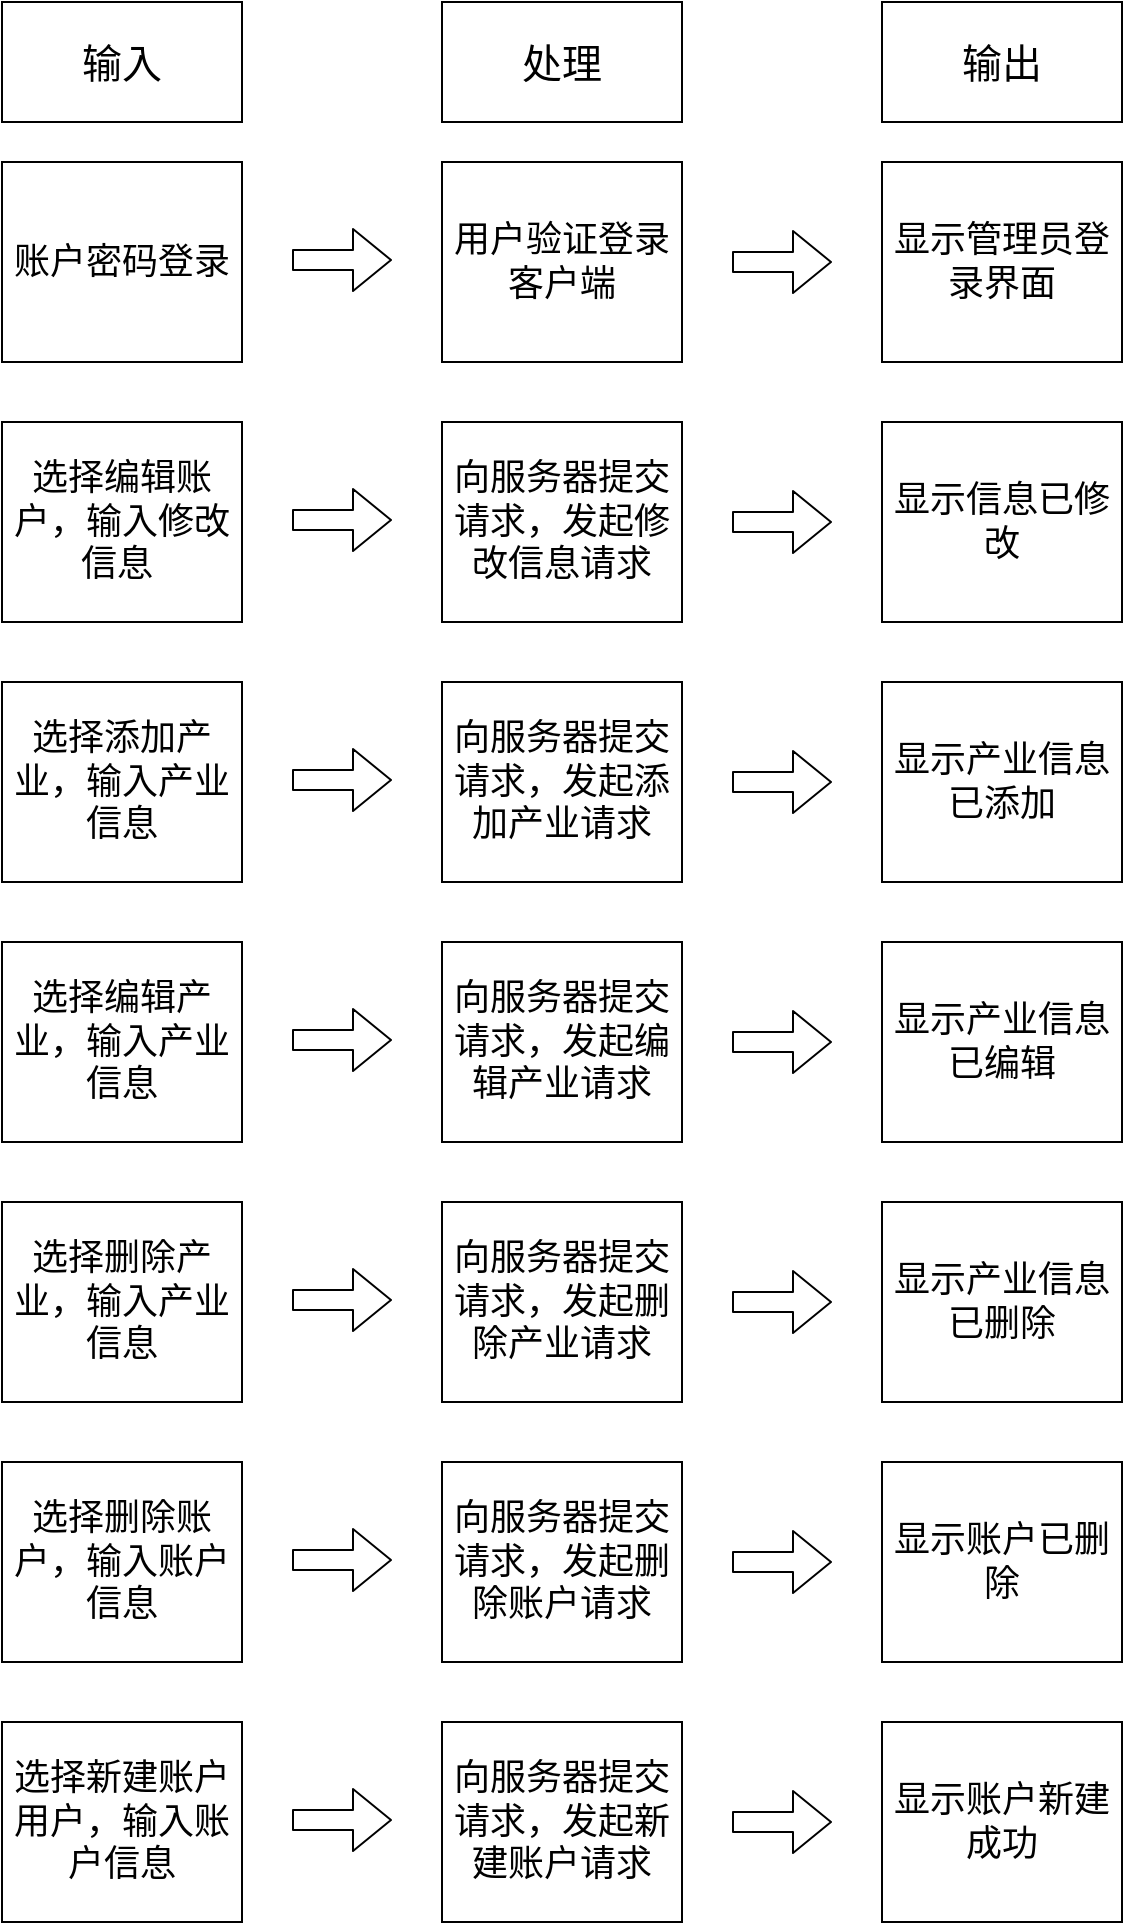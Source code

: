 <mxfile pages="1">
    <diagram id="aaj7mL1S4IDT17MkTl8F" name="第 1 页">
        <mxGraphModel dx="1963" dy="1129" grid="1" gridSize="10" guides="1" tooltips="1" connect="1" arrows="1" fold="1" page="1" pageScale="1" pageWidth="3300" pageHeight="4681" math="0" shadow="0">
            <root>
                <mxCell id="0"/>
                <mxCell id="1" parent="0"/>
                <mxCell id="5" value="&lt;font style=&quot;font-size: 20px&quot;&gt;输入&lt;/font&gt;" style="rounded=0;whiteSpace=wrap;html=1;" parent="1" vertex="1">
                    <mxGeometry x="1310" y="220" width="120" height="60" as="geometry"/>
                </mxCell>
                <mxCell id="6" value="&lt;font style=&quot;font-size: 20px&quot;&gt;处理&lt;/font&gt;" style="rounded=0;whiteSpace=wrap;html=1;" parent="1" vertex="1">
                    <mxGeometry x="1530" y="220" width="120" height="60" as="geometry"/>
                </mxCell>
                <mxCell id="7" value="&lt;span style=&quot;font-size: 20px&quot;&gt;输出&lt;/span&gt;" style="rounded=0;whiteSpace=wrap;html=1;" parent="1" vertex="1">
                    <mxGeometry x="1750" y="220" width="120" height="60" as="geometry"/>
                </mxCell>
                <mxCell id="13" value="&lt;font style=&quot;font-size: 18px&quot;&gt;账户密码登录&lt;/font&gt;" style="rounded=0;whiteSpace=wrap;html=1;" parent="1" vertex="1">
                    <mxGeometry x="1310" y="300" width="120" height="100" as="geometry"/>
                </mxCell>
                <mxCell id="14" value="&lt;font style=&quot;font-size: 18px ; font-weight: normal&quot;&gt;用户验证登录客户端&lt;/font&gt;" style="rounded=0;whiteSpace=wrap;html=1;fontStyle=1" parent="1" vertex="1">
                    <mxGeometry x="1530" y="300" width="120" height="100" as="geometry"/>
                </mxCell>
                <mxCell id="15" value="&lt;font style=&quot;font-size: 18px ; font-weight: normal&quot;&gt;显示管理员登录界面&lt;/font&gt;" style="rounded=0;whiteSpace=wrap;html=1;fontStyle=1" parent="1" vertex="1">
                    <mxGeometry x="1750" y="300" width="120" height="100" as="geometry"/>
                </mxCell>
                <mxCell id="16" value="" style="shape=flexArrow;endArrow=classic;html=1;" parent="1" edge="1">
                    <mxGeometry width="50" height="50" relative="1" as="geometry">
                        <mxPoint x="1455" y="349" as="sourcePoint"/>
                        <mxPoint x="1505" y="349" as="targetPoint"/>
                    </mxGeometry>
                </mxCell>
                <mxCell id="17" value="" style="shape=flexArrow;endArrow=classic;html=1;" parent="1" edge="1">
                    <mxGeometry width="50" height="50" relative="1" as="geometry">
                        <mxPoint x="1675" y="350" as="sourcePoint"/>
                        <mxPoint x="1725" y="350" as="targetPoint"/>
                    </mxGeometry>
                </mxCell>
                <mxCell id="19" value="&lt;font style=&quot;font-size: 18px;&quot;&gt;选择编辑账户，输入修改信息&amp;nbsp;&lt;/font&gt;" style="rounded=0;whiteSpace=wrap;html=1;fontSize=18;" parent="1" vertex="1">
                    <mxGeometry x="1310" y="430" width="120" height="100" as="geometry"/>
                </mxCell>
                <mxCell id="20" value="&lt;font style=&quot;font-size: 18px;&quot;&gt;向服务器提交请求，发起修改信息请求&lt;/font&gt;" style="rounded=0;whiteSpace=wrap;html=1;fontStyle=0;fontSize=18;" parent="1" vertex="1">
                    <mxGeometry x="1530" y="430" width="120" height="100" as="geometry"/>
                </mxCell>
                <mxCell id="21" value="&lt;font style=&quot;font-size: 18px;&quot;&gt;显示信息已修改&lt;/font&gt;" style="rounded=0;whiteSpace=wrap;html=1;fontStyle=0;fontSize=18;" parent="1" vertex="1">
                    <mxGeometry x="1750" y="430" width="120" height="100" as="geometry"/>
                </mxCell>
                <mxCell id="22" value="" style="shape=flexArrow;endArrow=classic;html=1;fontSize=18;" parent="1" edge="1">
                    <mxGeometry width="50" height="50" relative="1" as="geometry">
                        <mxPoint x="1455" y="479" as="sourcePoint"/>
                        <mxPoint x="1505" y="479" as="targetPoint"/>
                    </mxGeometry>
                </mxCell>
                <mxCell id="23" value="" style="shape=flexArrow;endArrow=classic;html=1;fontSize=18;" parent="1" edge="1">
                    <mxGeometry width="50" height="50" relative="1" as="geometry">
                        <mxPoint x="1675" y="480" as="sourcePoint"/>
                        <mxPoint x="1725" y="480" as="targetPoint"/>
                    </mxGeometry>
                </mxCell>
                <mxCell id="35" value="&lt;font style=&quot;font-size: 18px;&quot;&gt;选择添加产业，输入产业信息&lt;/font&gt;" style="rounded=0;whiteSpace=wrap;html=1;fontSize=18;" parent="1" vertex="1">
                    <mxGeometry x="1310" y="560" width="120" height="100" as="geometry"/>
                </mxCell>
                <mxCell id="36" value="&lt;font style=&quot;font-size: 18px;&quot;&gt;向服务器提交请求，发起添加产业请求&lt;/font&gt;" style="rounded=0;whiteSpace=wrap;html=1;fontStyle=0;fontSize=18;" parent="1" vertex="1">
                    <mxGeometry x="1530" y="560" width="120" height="100" as="geometry"/>
                </mxCell>
                <mxCell id="37" value="&lt;font style=&quot;font-size: 18px;&quot;&gt;显示产业信息已添加&lt;/font&gt;" style="rounded=0;whiteSpace=wrap;html=1;fontStyle=0;fontSize=18;" parent="1" vertex="1">
                    <mxGeometry x="1750" y="560" width="120" height="100" as="geometry"/>
                </mxCell>
                <mxCell id="38" value="" style="shape=flexArrow;endArrow=classic;html=1;fontSize=18;" parent="1" edge="1">
                    <mxGeometry width="50" height="50" relative="1" as="geometry">
                        <mxPoint x="1455" y="609" as="sourcePoint"/>
                        <mxPoint x="1505" y="609" as="targetPoint"/>
                    </mxGeometry>
                </mxCell>
                <mxCell id="39" value="" style="shape=flexArrow;endArrow=classic;html=1;fontSize=18;" parent="1" edge="1">
                    <mxGeometry width="50" height="50" relative="1" as="geometry">
                        <mxPoint x="1675" y="610" as="sourcePoint"/>
                        <mxPoint x="1725" y="610" as="targetPoint"/>
                    </mxGeometry>
                </mxCell>
                <mxCell id="40" value="&lt;span style=&quot;font-size: 18px; white-space: normal;&quot;&gt;选择编辑产业，输入产业信息&lt;/span&gt;" style="rounded=0;whiteSpace=wrap;html=1;fontSize=18;" parent="1" vertex="1">
                    <mxGeometry x="1310" y="690" width="120" height="100" as="geometry"/>
                </mxCell>
                <mxCell id="41" value="&lt;span style=&quot;font-size: 18px; font-weight: 400; white-space: normal;&quot;&gt;向服务器提交请求，发起编辑产业请求&lt;/span&gt;" style="rounded=0;whiteSpace=wrap;html=1;fontStyle=1;fontSize=18;" parent="1" vertex="1">
                    <mxGeometry x="1530" y="690" width="120" height="100" as="geometry"/>
                </mxCell>
                <mxCell id="42" value="&lt;span style=&quot;font-size: 18px; white-space: normal;&quot;&gt;显示产业信息已编辑&lt;/span&gt;" style="rounded=0;whiteSpace=wrap;html=1;fontStyle=0;fontSize=18;" parent="1" vertex="1">
                    <mxGeometry x="1750" y="690" width="120" height="100" as="geometry"/>
                </mxCell>
                <mxCell id="43" value="" style="shape=flexArrow;endArrow=classic;html=1;fontSize=18;" parent="1" edge="1">
                    <mxGeometry width="50" height="50" relative="1" as="geometry">
                        <mxPoint x="1455" y="739" as="sourcePoint"/>
                        <mxPoint x="1505" y="739" as="targetPoint"/>
                    </mxGeometry>
                </mxCell>
                <mxCell id="44" value="" style="shape=flexArrow;endArrow=classic;html=1;fontSize=18;" parent="1" edge="1">
                    <mxGeometry width="50" height="50" relative="1" as="geometry">
                        <mxPoint x="1675" y="740" as="sourcePoint"/>
                        <mxPoint x="1725" y="740" as="targetPoint"/>
                    </mxGeometry>
                </mxCell>
                <mxCell id="45" value="&lt;span style=&quot;font-size: 18px; white-space: normal;&quot;&gt;选择删除产业，输入产业信息&lt;/span&gt;" style="rounded=0;whiteSpace=wrap;html=1;fontSize=18;" parent="1" vertex="1">
                    <mxGeometry x="1310" y="820" width="120" height="100" as="geometry"/>
                </mxCell>
                <mxCell id="46" value="&lt;span style=&quot;font-size: 18px; font-weight: 400; white-space: normal;&quot;&gt;向服务器提交请求，发起删除产业请求&lt;/span&gt;" style="rounded=0;whiteSpace=wrap;html=1;fontStyle=1;fontSize=18;" parent="1" vertex="1">
                    <mxGeometry x="1530" y="820" width="120" height="100" as="geometry"/>
                </mxCell>
                <mxCell id="47" value="&lt;span style=&quot;font-size: 18px; white-space: normal;&quot;&gt;显示产业信息已删除&lt;/span&gt;" style="rounded=0;whiteSpace=wrap;html=1;fontStyle=0;fontSize=18;" parent="1" vertex="1">
                    <mxGeometry x="1750" y="820" width="120" height="100" as="geometry"/>
                </mxCell>
                <mxCell id="48" value="" style="shape=flexArrow;endArrow=classic;html=1;fontSize=18;" parent="1" edge="1">
                    <mxGeometry width="50" height="50" relative="1" as="geometry">
                        <mxPoint x="1455" y="869" as="sourcePoint"/>
                        <mxPoint x="1505" y="869" as="targetPoint"/>
                    </mxGeometry>
                </mxCell>
                <mxCell id="49" value="" style="shape=flexArrow;endArrow=classic;html=1;fontSize=18;" parent="1" edge="1">
                    <mxGeometry width="50" height="50" relative="1" as="geometry">
                        <mxPoint x="1675" y="870" as="sourcePoint"/>
                        <mxPoint x="1725" y="870" as="targetPoint"/>
                    </mxGeometry>
                </mxCell>
                <mxCell id="50" value="&lt;font style=&quot;font-size: 18px;&quot;&gt;选择删除账户，输入账户信息&lt;/font&gt;" style="rounded=0;whiteSpace=wrap;html=1;fontSize=18;" parent="1" vertex="1">
                    <mxGeometry x="1310" y="950" width="120" height="100" as="geometry"/>
                </mxCell>
                <mxCell id="51" value="&lt;span style=&quot;font-weight: normal; font-size: 18px;&quot;&gt;&lt;font style=&quot;font-size: 18px;&quot;&gt;向服务器提交请求，发起删除账户请求&lt;/font&gt;&lt;/span&gt;" style="rounded=0;whiteSpace=wrap;html=1;fontStyle=1;fontSize=18;" parent="1" vertex="1">
                    <mxGeometry x="1530" y="950" width="120" height="100" as="geometry"/>
                </mxCell>
                <mxCell id="52" value="&lt;font style=&quot;font-size: 18px; font-weight: normal;&quot;&gt;显示账户已删除&lt;/font&gt;" style="rounded=0;whiteSpace=wrap;html=1;fontStyle=1;fontSize=18;" parent="1" vertex="1">
                    <mxGeometry x="1750" y="950" width="120" height="100" as="geometry"/>
                </mxCell>
                <mxCell id="53" value="" style="shape=flexArrow;endArrow=classic;html=1;fontSize=18;" parent="1" edge="1">
                    <mxGeometry width="50" height="50" relative="1" as="geometry">
                        <mxPoint x="1455" y="999" as="sourcePoint"/>
                        <mxPoint x="1505" y="999" as="targetPoint"/>
                    </mxGeometry>
                </mxCell>
                <mxCell id="54" value="" style="shape=flexArrow;endArrow=classic;html=1;fontSize=18;" parent="1" edge="1">
                    <mxGeometry width="50" height="50" relative="1" as="geometry">
                        <mxPoint x="1675" y="1000" as="sourcePoint"/>
                        <mxPoint x="1725" y="1000" as="targetPoint"/>
                    </mxGeometry>
                </mxCell>
                <mxCell id="55" value="&lt;font style=&quot;font-size: 18px;&quot;&gt;选择新建账户用户，输入账户信息&lt;/font&gt;" style="rounded=0;whiteSpace=wrap;html=1;fontSize=18;" parent="1" vertex="1">
                    <mxGeometry x="1310" y="1080" width="120" height="100" as="geometry"/>
                </mxCell>
                <mxCell id="56" value="&lt;font style=&quot;font-size: 18px;&quot;&gt;向服务器提交请求，发起新建账户请求&lt;/font&gt;" style="rounded=0;whiteSpace=wrap;html=1;fontStyle=0;fontSize=18;" parent="1" vertex="1">
                    <mxGeometry x="1530" y="1080" width="120" height="100" as="geometry"/>
                </mxCell>
                <mxCell id="57" value="&lt;font style=&quot;font-size: 18px;&quot;&gt;显示账户新建成功&lt;/font&gt;" style="rounded=0;whiteSpace=wrap;html=1;fontStyle=0;fontSize=18;" parent="1" vertex="1">
                    <mxGeometry x="1750" y="1080" width="120" height="100" as="geometry"/>
                </mxCell>
                <mxCell id="58" value="" style="shape=flexArrow;endArrow=classic;html=1;fontSize=18;" parent="1" edge="1">
                    <mxGeometry width="50" height="50" relative="1" as="geometry">
                        <mxPoint x="1455" y="1129" as="sourcePoint"/>
                        <mxPoint x="1505" y="1129" as="targetPoint"/>
                    </mxGeometry>
                </mxCell>
                <mxCell id="59" value="" style="shape=flexArrow;endArrow=classic;html=1;fontSize=18;" parent="1" edge="1">
                    <mxGeometry width="50" height="50" relative="1" as="geometry">
                        <mxPoint x="1675" y="1130" as="sourcePoint"/>
                        <mxPoint x="1725" y="1130" as="targetPoint"/>
                    </mxGeometry>
                </mxCell>
            </root>
        </mxGraphModel>
    </diagram>
</mxfile>